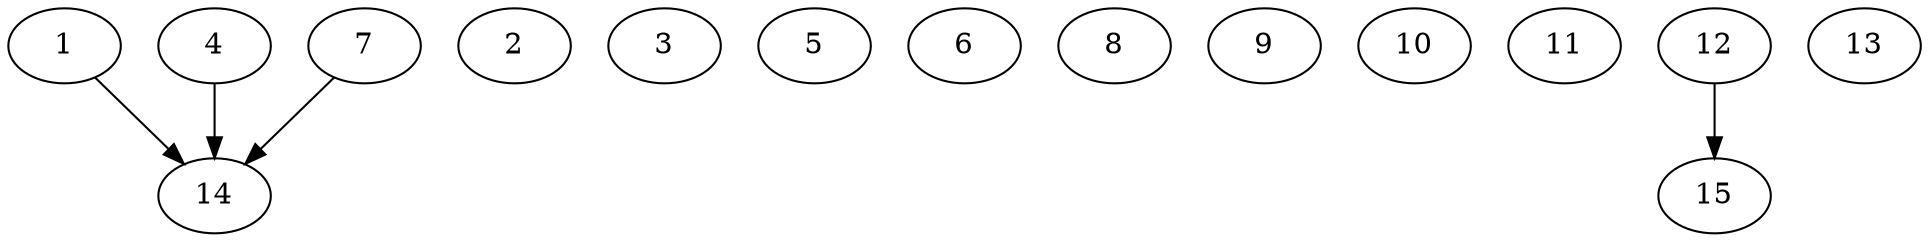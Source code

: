 // DAG automatically generated by daggen at Thu Oct  3 13:59:27 2019
// ./daggen --dot -n 15 --ccr 0.4 --fat 0.9 --regular 0.7 --density 0.9 --mindata 5242880 --maxdata 52428800 
digraph G {
  1 [size="24309760", alpha="0.04", expect_size="9723904"] 
  1 -> 14 [size ="9723904"]
  2 [size="13240320", alpha="0.00", expect_size="5296128"] 
  3 [size="118886400", alpha="0.16", expect_size="47554560"] 
  4 [size="120491520", alpha="0.11", expect_size="48196608"] 
  4 -> 14 [size ="48196608"]
  5 [size="52620800", alpha="0.12", expect_size="21048320"] 
  6 [size="54364160", alpha="0.14", expect_size="21745664"] 
  7 [size="86891520", alpha="0.07", expect_size="34756608"] 
  7 -> 14 [size ="34756608"]
  8 [size="72604160", alpha="0.14", expect_size="29041664"] 
  9 [size="73448960", alpha="0.10", expect_size="29379584"] 
  10 [size="119065600", alpha="0.09", expect_size="47626240"] 
  11 [size="35189760", alpha="0.19", expect_size="14075904"] 
  12 [size="57994240", alpha="0.10", expect_size="23197696"] 
  12 -> 15 [size ="23197696"]
  13 [size="58675200", alpha="0.08", expect_size="23470080"] 
  14 [size="35898880", alpha="0.02", expect_size="14359552"] 
  15 [size="98114560", alpha="0.17", expect_size="39245824"] 
}
